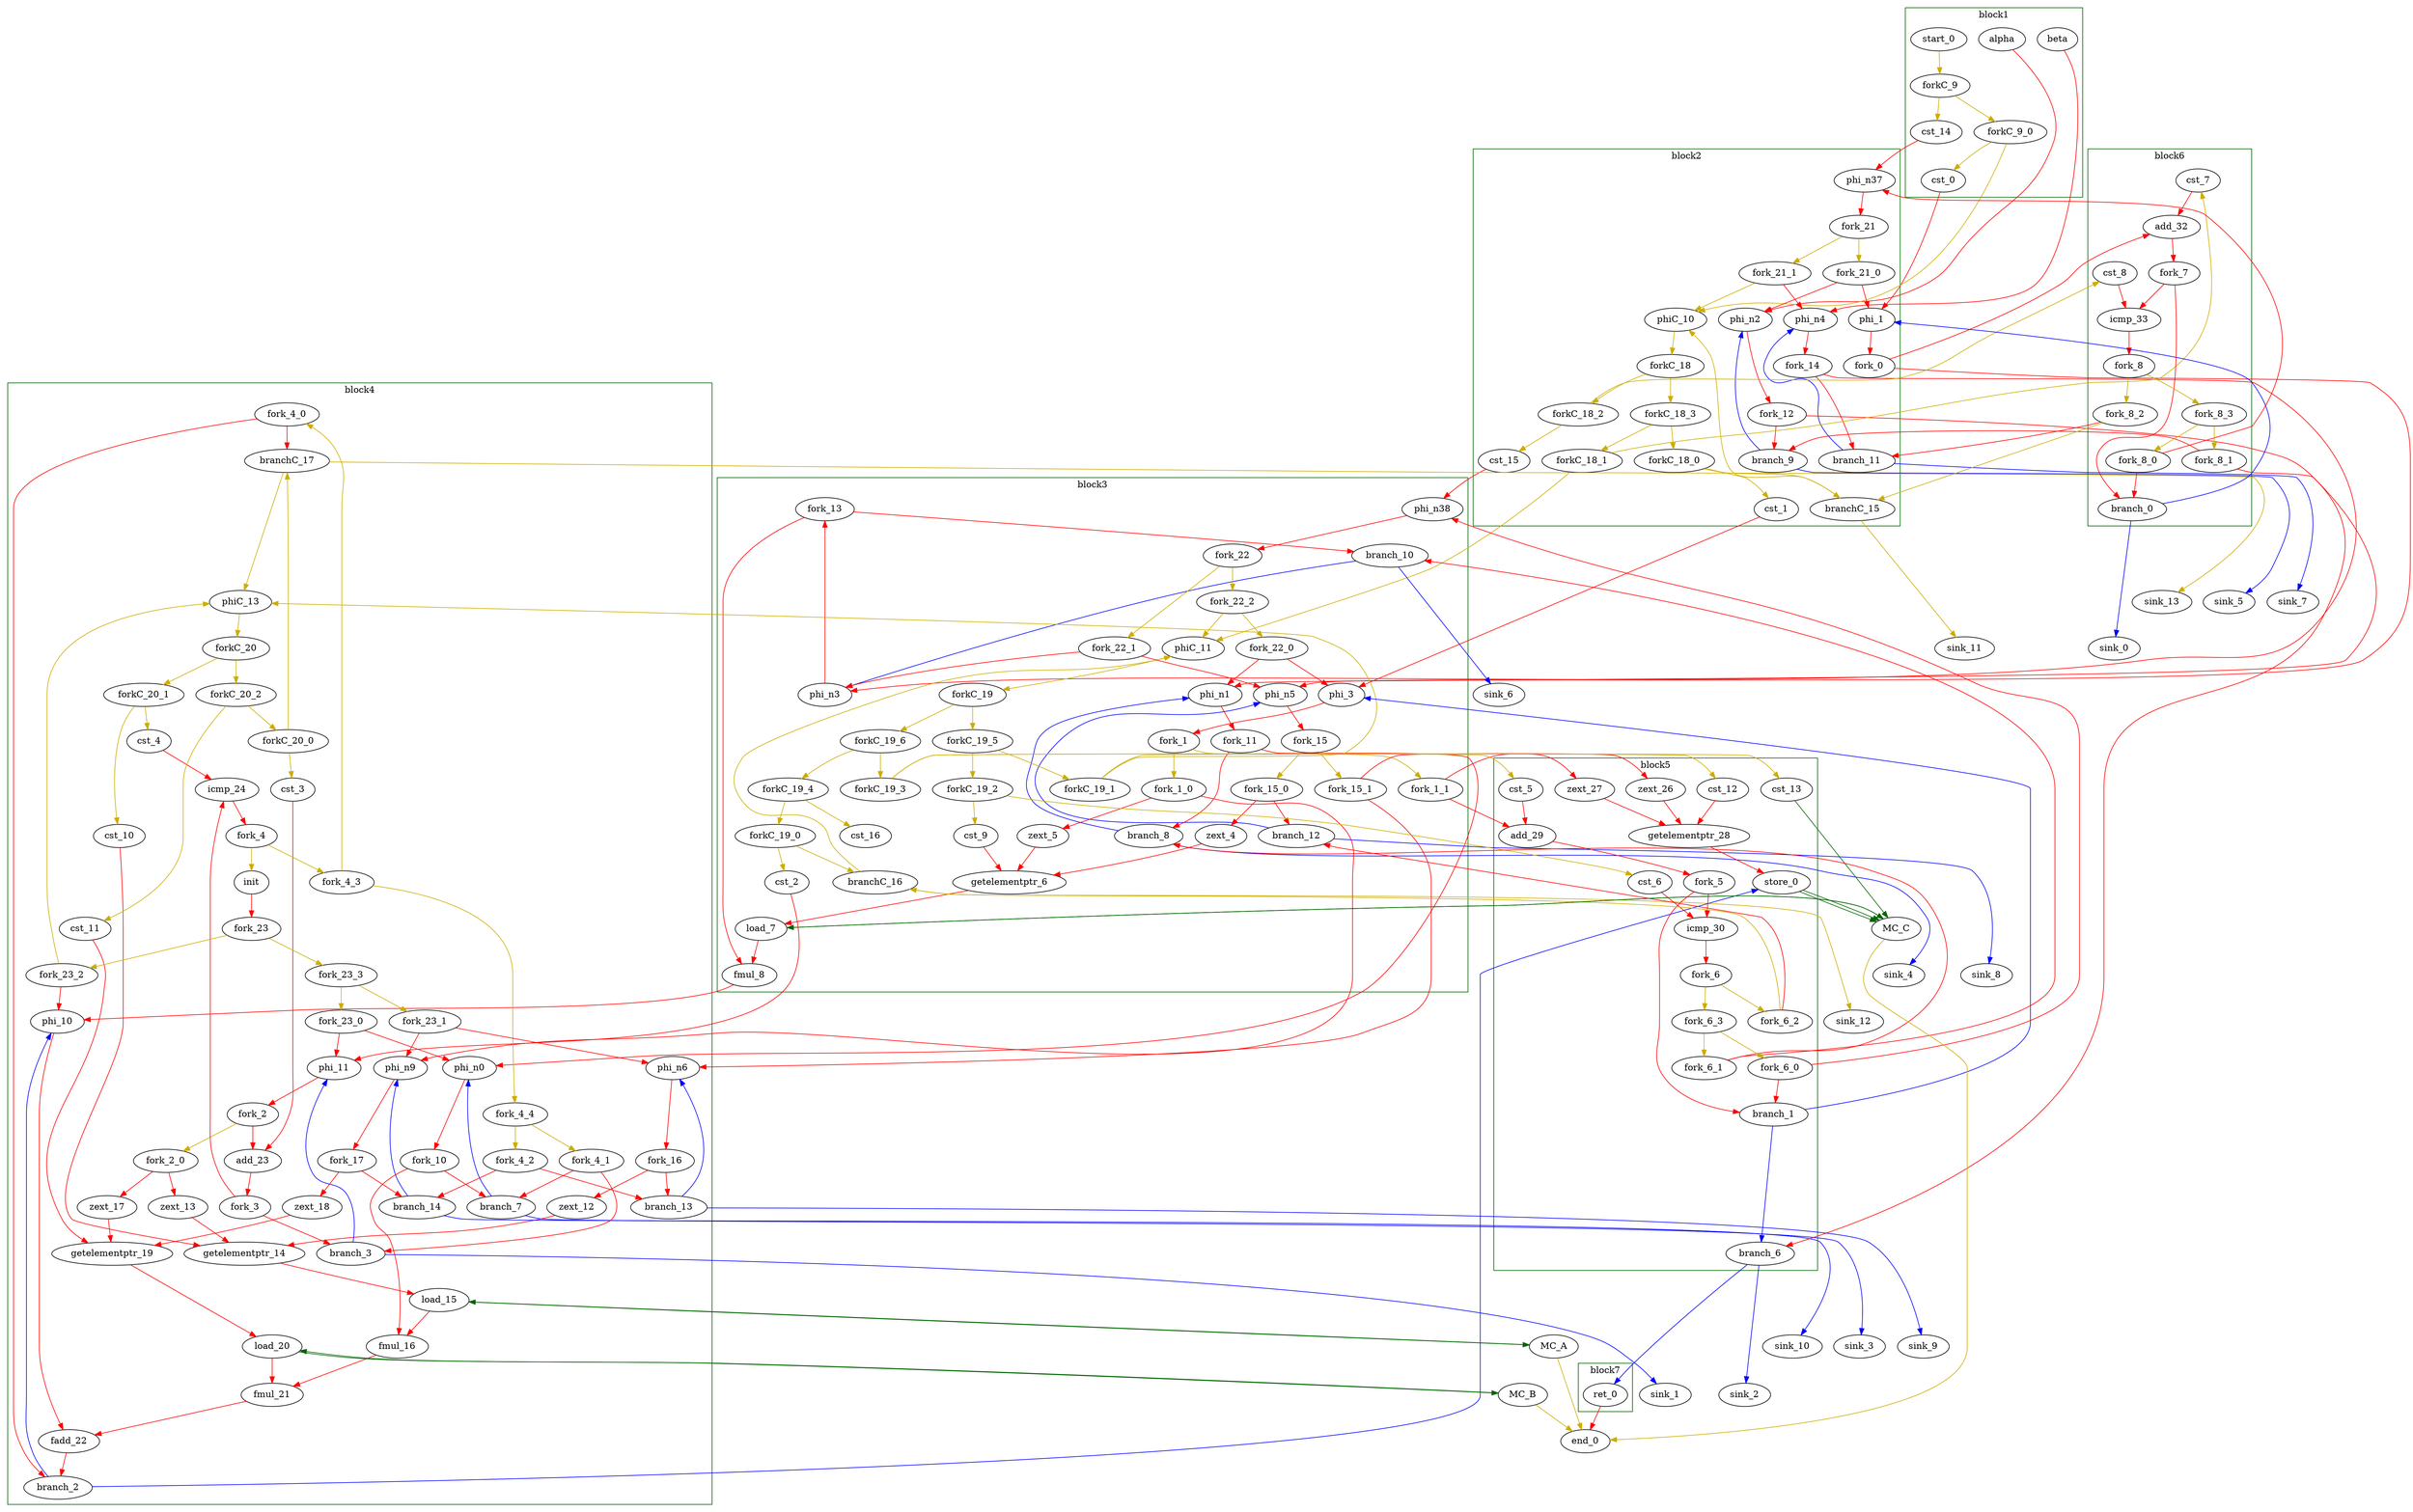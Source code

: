 Digraph G {
	splines=spline;
//DHLS version: 0.1.1" [shape = "none" pos = "20,20!"]

	subgraph cluster_0 {
	color = "darkgreen";
		label = "block1";
		"alpha" [type = "Entry", bbID= 1, in = "in1:32", out = "out1:32", tagged=false, taggers_num=0, tagger_id=-1];
		"beta" [type = "Entry", bbID= 1, in = "in1:32", out = "out1:32", tagged=false, taggers_num=0, tagger_id=-1];
		"cst_0" [type = "Constant", bbID= 1, in = "in1:32", out = "out1:32", value = "0x00000000", tagged=false, taggers_num=0, tagger_id=-1];
		"start_0" [type = "Entry start", control= "true", bbID= 1, in = "in1:0", out = "out1:0", tagged=false, taggers_num=0, tagger_id=-1];
		"cst_14" [type = "Constant", bbID= 1, in = "in1:32", out = "out1:32", value = "0x00000000", tagged=false, taggers_num=0, tagger_id=-1];
		"forkC_9_0" [type = "fork Bool 2", bbID= 1, in = "in1:0", out = "out1:0 out2:0", tagged = false, taggers_num = 0, tagger_id = -1];
		"forkC_9" [type = "fork Bool 2", bbID= 1, in = "in1:0", out = "out1:0 out2:0", tagged = false, taggers_num = 0, tagger_id = -1];

	}

	subgraph cluster_1 {
	color = "darkgreen";
		label = "block2";
		"phi_1" [type = "mux T", bbID= 2, in = "in1?:1 in2:32 in3:32 ", out = "out1:32", delay=0.366, tagged=false, taggers_num=0, tagger_id=-1];
		"cst_1" [type = "Constant", bbID= 2, in = "in1:32", out = "out1:32", value = "0x00000000", tagged=false, taggers_num=0, tagger_id=-1];
		"phi_n2" [type = "mux T", bbID= 2, in = "in1?:1 in2:32 in3:32 ", out = "out1:32", delay=0.366, tagged=false, taggers_num=0, tagger_id=-1];
		"phi_n4" [type = "mux T", bbID= 2, in = "in1?:1 in2:32 in3:32 ", out = "out1:32", delay=0.366, tagged=false, taggers_num=0, tagger_id=-1];
		"phiC_10" [type = "mux T", bbID= 2, in = "in1?:1 in2:0 in3:0 ", out = "out1:0", delay=0.166, tagged=false, taggers_num=0, tagger_id=-1];
		"phi_n37" [type = "Merge", bbID= 2, in = "in1:32 in2:32 ", out = "out1:32", delay=0.366, tagged=false, taggers_num=0, tagger_id=-1];
		"branch_9" [type = "branch T", bbID= 2,  in = "in1:32 in2?:1*i", out = "out1+:32 out2-:32", tagged=false, taggers_num=0, tagger_id=-1];
		"branch_11" [type = "branch T", bbID= 2,  in = "in1:32 in2?:1*i", out = "out1+:32 out2-:32", tagged=false, taggers_num=0, tagger_id=-1];
		"branchC_15" [type = "branch T", bbID= 2,  in = "in1:0 in2?:1*i", out = "out1+:0 out2-:0", tagged=false, taggers_num=0, tagger_id=-1];
		"cst_15" [type = "Constant", bbID= 2, in = "in1:32", out = "out1:32", value = "0x00000000", tagged=false, taggers_num=0, tagger_id=-1];
		"fork_0" [type = "fork Bool 2", bbID= 2, in = "in1:32", out = "out1:32 out2:32 ", tagged=false, taggers_num=0, tagger_id=-1];
		"fork_12" [type = "fork Bool 2", bbID= 2, in = "in1:32", out = "out1:32 out2:32 ", tagged=false, taggers_num=0, tagger_id=-1];
		"fork_14" [type = "fork Bool 2", bbID= 2, in = "in1:32", out = "out1:32 out2:32 ", tagged=false, taggers_num=0, tagger_id=-1];
		"forkC_18_0" [type = "fork Bool 2", bbID= 2, in = "in1:0", out = "out1:0 out2:0", tagged = false, taggers_num = 0, tagger_id = -1];
		"forkC_18_1" [type = "fork Bool 2", bbID= 2, in = "in1:0", out = "out1:0 out2:0", tagged = false, taggers_num = 0, tagger_id = -1];
		"forkC_18_2" [type = "fork Bool 2", bbID= 2, in = "in1:0", out = "out1:0 out2:0", tagged = false, taggers_num = 0, tagger_id = -1];
		"forkC_18_3" [type = "fork Bool 2", bbID= 2, in = "in1:0", out = "out1:0 out2:0", tagged = false, taggers_num = 0, tagger_id = -1];
		"forkC_18" [type = "fork Bool 2", bbID= 2, in = "in1:0", out = "out1:0 out2:0", tagged = false, taggers_num = 0, tagger_id = -1];
		"fork_21_0" [type = "fork Bool 2", bbID= 2, in = "in1:32", out = "out1:32 out2:32", tagged = false, taggers_num = 0, tagger_id = -1];
		"fork_21_1" [type = "fork Bool 2", bbID= 2, in = "in1:32", out = "out1:32 out2:32", tagged = false, taggers_num = 0, tagger_id = -1];
		"fork_21" [type = "fork Bool 2", bbID= 2, in = "in1:32", out = "out1:32 out2:32", tagged = false, taggers_num = 0, tagger_id = -1];

	}

	subgraph cluster_2 {
	color = "darkgreen";
		label = "block3";
		"phi_3" [type = "mux T", bbID= 3, in = "in1?:1 in2:32 in3:32 ", out = "out1:32", delay=0.366, tagged=false, taggers_num=0, tagger_id=-1];
		"zext_4" [type = "Operator", bbID= 3, op = "zext_op", in = "in1:32 ", out = "out1:32 ", delay=0.000, latency=0, II=1, tagged=false, taggers_num=0, tagger_id=-1];
		"zext_5" [type = "Operator", bbID= 3, op = "zext_op", in = "in1:32 ", out = "out1:32 ", delay=0.000, latency=0, II=1, tagged=false, taggers_num=0, tagger_id=-1];
		"getelementptr_6" [type = "Operator", bbID= 3, op = "getelementptr_op", in = "in1:32 in2:32 in3:32 ", out = "out1:32 ", constants=1, delay=2.966, latency=0, II=1, tagged=false, taggers_num=0, tagger_id=-1];
		"load_7" [type = "Operator", bbID= 3, op = "mc_load_op",bbID= 3, portId= 0, offset= 0, in = "in1:32 in2:32", out = "out1:32 out2:32 ", delay=0.000, latency=2, II=1, tagged=false, taggers_num=0, tagger_id=-1];
		"fmul_8" [type = "Operator", bbID= 3, op = "fmul_op", in = "in1:32 in2:32 ", out = "out1:32 ", delay=0.966, latency=6, II=1, tagged=false, taggers_num=0, tagger_id=-1];
		"cst_2" [type = "Constant", bbID= 3, in = "in1:32", out = "out1:32", value = "0x00000000", tagged=false, taggers_num=0, tagger_id=-1];
		"cst_9" [type = "Constant", bbID= 3, in = "in1:32", out = "out1:32", value = "0x0000001E", tagged=false, taggers_num=0, tagger_id=-1];
		"phi_n1" [type = "mux T", bbID= 3, in = "in1?:1 in2:32 in3:32 ", out = "out1:32", delay=0.366, tagged=false, taggers_num=0, tagger_id=-1];
		"phi_n3" [type = "mux T", bbID= 3, in = "in1?:1 in2:32 in3:32 ", out = "out1:32", delay=0.366, tagged=false, taggers_num=0, tagger_id=-1];
		"phi_n5" [type = "mux T", bbID= 3, in = "in1?:1 in2:32 in3:32 ", out = "out1:32", delay=0.366, tagged=false, taggers_num=0, tagger_id=-1];
		"phiC_11" [type = "mux T", bbID= 3, in = "in1?:1 in2:0 in3:0 ", out = "out1:0", delay=0.166, tagged=false, taggers_num=0, tagger_id=-1];
		"phi_n38" [type = "Merge", bbID= 3, in = "in1:32 in2:32 ", out = "out1:32", delay=0.366, tagged=false, taggers_num=0, tagger_id=-1];
		"branch_8" [type = "branch T", bbID= 3,  in = "in1:32 in2?:1*i", out = "out1+:32 out2-:32", tagged=false, taggers_num=0, tagger_id=-1];
		"branch_10" [type = "branch T", bbID= 3,  in = "in1:32 in2?:1*i", out = "out1+:32 out2-:32", tagged=false, taggers_num=0, tagger_id=-1];
		"branch_12" [type = "branch T", bbID= 3,  in = "in1:32 in2?:1*i", out = "out1+:32 out2-:32", tagged=false, taggers_num=0, tagger_id=-1];
		"branchC_16" [type = "branch T", bbID= 3,  in = "in1:0 in2?:1*i", out = "out1+:0 out2-:0", tagged=false, taggers_num=0, tagger_id=-1];
		"cst_16" [type = "Constant", bbID= 3, in = "in1:32", out = "out1:32", value = "0x00000000", tagged=false, taggers_num=0, tagger_id=-1];
		"fork_1_0" [type = "fork Bool 2", bbID= 3, in = "in1:32", out = "out1:32 out2:32", tagged = false, taggers_num = 0, tagger_id = -1];
		"fork_1_1" [type = "fork Bool 2", bbID= 3, in = "in1:32", out = "out1:32 out2:32", tagged = false, taggers_num = 0, tagger_id = -1];
		"fork_1" [type = "fork Bool 2", bbID= 3, in = "in1:32", out = "out1:32 out2:32", tagged = false, taggers_num = 0, tagger_id = -1];
		"fork_11" [type = "fork Bool 2", bbID= 3, in = "in1:32", out = "out1:32 out2:32 ", tagged=false, taggers_num=0, tagger_id=-1];
		"fork_13" [type = "fork Bool 2", bbID= 3, in = "in1:32", out = "out1:32 out2:32 ", tagged=false, taggers_num=0, tagger_id=-1];
		"fork_15_0" [type = "fork Bool 2", bbID= 3, in = "in1:32", out = "out1:32 out2:32", tagged = false, taggers_num = 0, tagger_id = -1];
		"fork_15_1" [type = "fork Bool 2", bbID= 3, in = "in1:32", out = "out1:32 out2:32", tagged = false, taggers_num = 0, tagger_id = -1];
		"fork_15" [type = "fork Bool 2", bbID= 3, in = "in1:32", out = "out1:32 out2:32", tagged = false, taggers_num = 0, tagger_id = -1];
		"forkC_19_0" [type = "fork Bool 2", bbID= 3, in = "in1:0", out = "out1:0 out2:0", tagged = false, taggers_num = 0, tagger_id = -1];
		"forkC_19_1" [type = "fork Bool 2", bbID= 3, in = "in1:0", out = "out1:0 out2:0", tagged = false, taggers_num = 0, tagger_id = -1];
		"forkC_19_2" [type = "fork Bool 2", bbID= 3, in = "in1:0", out = "out1:0 out2:0", tagged = false, taggers_num = 0, tagger_id = -1];
		"forkC_19_3" [type = "fork Bool 2", bbID= 3, in = "in1:0", out = "out1:0 out2:0", tagged = false, taggers_num = 0, tagger_id = -1];
		"forkC_19_4" [type = "fork Bool 2", bbID= 3, in = "in1:0", out = "out1:0 out2:0", tagged = false, taggers_num = 0, tagger_id = -1];
		"forkC_19_5" [type = "fork Bool 2", bbID= 3, in = "in1:0", out = "out1:0 out2:0", tagged = false, taggers_num = 0, tagger_id = -1];
		"forkC_19_6" [type = "fork Bool 2", bbID= 3, in = "in1:0", out = "out1:0 out2:0", tagged = false, taggers_num = 0, tagger_id = -1];
		"forkC_19" [type = "fork Bool 2", bbID= 3, in = "in1:0", out = "out1:0 out2:0", tagged = false, taggers_num = 0, tagger_id = -1];
		"fork_22_0" [type = "fork Bool 2", bbID= 3, in = "in1:32", out = "out1:32 out2:32", tagged = false, taggers_num = 0, tagger_id = -1];
		"fork_22_1" [type = "fork Bool 2", bbID= 3, in = "in1:32", out = "out1:32 out2:32", tagged = false, taggers_num = 0, tagger_id = -1];
		"fork_22_2" [type = "fork Bool 2", bbID= 3, in = "in1:32", out = "out1:32 out2:32", tagged = false, taggers_num = 0, tagger_id = -1];
		"fork_22" [type = "fork Bool 2", bbID= 3, in = "in1:32", out = "out1:32 out2:32", tagged = false, taggers_num = 0, tagger_id = -1];

	}

	subgraph cluster_3 {
	color = "darkgreen";
		label = "block4";
		"phi_10" [type = "mux T", bbID= 4, in = "in1?:1 in2:32 in3:32 ", out = "out1:32", delay=0.366, tagged=false, taggers_num=0, tagger_id=-1];
		"phi_11" [type = "mux T", bbID= 4, in = "in1?:1 in2:32 in3:32 ", out = "out1:32", delay=0.366, tagged=false, taggers_num=0, tagger_id=-1];
		"zext_12" [type = "Operator", bbID= 4, op = "zext_op", in = "in1:32 ", out = "out1:32 ", delay=0.000, latency=0, II=1, tagged=false, taggers_num=0, tagger_id=-1];
		"zext_13" [type = "Operator", bbID= 4, op = "zext_op", in = "in1:32 ", out = "out1:32 ", delay=0.000, latency=0, II=1, tagged=false, taggers_num=0, tagger_id=-1];
		"getelementptr_14" [type = "Operator", bbID= 4, op = "getelementptr_op", in = "in1:32 in2:32 in3:32 ", out = "out1:32 ", constants=1, delay=2.966, latency=0, II=1, tagged=false, taggers_num=0, tagger_id=-1];
		"load_15" [type = "Operator", bbID= 4, op = "mc_load_op",bbID= 4, portId= 0, offset= 0, in = "in1:32 in2:32", out = "out1:32 out2:32 ", delay=0.000, latency=2, II=1, tagged=false, taggers_num=0, tagger_id=-1];
		"fmul_16" [type = "Operator", bbID= 4, op = "fmul_op", in = "in1:32 in2:32 ", out = "out1:32 ", delay=0.966, latency=6, II=1, tagged=false, taggers_num=0, tagger_id=-1];
		"zext_17" [type = "Operator", bbID= 4, op = "zext_op", in = "in1:32 ", out = "out1:32 ", delay=0.000, latency=0, II=1, tagged=false, taggers_num=0, tagger_id=-1];
		"zext_18" [type = "Operator", bbID= 4, op = "zext_op", in = "in1:32 ", out = "out1:32 ", delay=0.000, latency=0, II=1, tagged=false, taggers_num=0, tagger_id=-1];
		"getelementptr_19" [type = "Operator", bbID= 4, op = "getelementptr_op", in = "in1:32 in2:32 in3:32 ", out = "out1:32 ", constants=1, delay=2.966, latency=0, II=1, tagged=false, taggers_num=0, tagger_id=-1];
		"load_20" [type = "Operator", bbID= 4, op = "mc_load_op",bbID= 4, portId= 0, offset= 0, in = "in1:32 in2:32", out = "out1:32 out2:32 ", delay=0.000, latency=2, II=1, tagged=false, taggers_num=0, tagger_id=-1];
		"fmul_21" [type = "Operator", bbID= 4, op = "fmul_op", in = "in1:32 in2:32 ", out = "out1:32 ", delay=0.966, latency=6, II=1, tagged=false, taggers_num=0, tagger_id=-1];
		"fadd_22" [type = "Operator", bbID= 4, op = "fadd_op", in = "in1:32 in2:32 ", out = "out1:32 ", delay=0.966, latency=10, II=1, tagged=false, taggers_num=0, tagger_id=-1];
		"cst_3" [type = "Constant", bbID= 4, in = "in1:32", out = "out1:32", value = "0x00000001", tagged=false, taggers_num=0, tagger_id=-1];
		"add_23" [type = "Operator", bbID= 4, op = "add_op", in = "in1:32 in2:32 ", out = "out1:32 ", delay=1.693, latency=0, II=1, tagged=false, taggers_num=0, tagger_id=-1];
		"cst_4" [type = "Constant", bbID= 4, in = "in1:32", out = "out1:32", value = "0x00000014", tagged=false, taggers_num=0, tagger_id=-1];
		"icmp_24" [type = "Operator", bbID= 4, op = "icmp_ult_op", in = "in1:32 in2:32 ", out = "out1:1 ", delay=1.530, latency=0, II=1, tagged=false, taggers_num=0, tagger_id=-1];
		"cst_10" [type = "Constant", bbID= 4, in = "in1:32", out = "out1:32", value = "0x0000001E", tagged=false, taggers_num=0, tagger_id=-1];
		"cst_11" [type = "Constant", bbID= 4, in = "in1:32", out = "out1:32", value = "0x0000001E", tagged=false, taggers_num=0, tagger_id=-1];
		"phi_n0" [type = "mux T", bbID= 4, in = "in1?:1 in2:32 in3:32 ", out = "out1:32", delay=0.366, tagged=false, taggers_num=0, tagger_id=-1];
		"phi_n6" [type = "mux T", bbID= 4, in = "in1?:1 in2:32 in3:32 ", out = "out1:32", delay=0.366, tagged=false, taggers_num=0, tagger_id=-1];
		"phi_n9" [type = "mux T", bbID= 4, in = "in1?:1 in2:32 in3:32 ", out = "out1:32", delay=0.366, tagged=false, taggers_num=0, tagger_id=-1];
		"phiC_13" [type = "mux Bool", bbID= 4, in = "in1?:1 in2:0 in3:0 ", out = "out1:0", delay=0.166, tagged=false, taggers_num=0, tagger_id=-1];
		"branch_2" [type = "branch T", bbID= 4,  in = "in1:32 in2?:1", out = "out1+:32 out2-:32", tagged=false, taggers_num=0, tagger_id=-1];
		"init" [type = "init Bool false", bbID= 4, in = "in1:32 ", out = "out1:32", delay=0.366, tagged=false, taggers_num=0, tagger_id=-1];
		"branch_3" [type = "branch T", bbID= 4,  in = "in1:32 in2?:1", out = "out1+:32 out2-:32", tagged=false, taggers_num=0, tagger_id=-1];
		"branch_7" [type = "branch T", bbID= 4,  in = "in1:32 in2?:1", out = "out1+:32 out2-:32", tagged=false, taggers_num=0, tagger_id=-1];
		"branch_13" [type = "branch T", bbID= 4,  in = "in1:32 in2?:1", out = "out1+:32 out2-:32", tagged=false, taggers_num=0, tagger_id=-1];
		"branch_14" [type = "branch T", bbID= 4,  in = "in1:32 in2?:1", out = "out1+:32 out2-:32", tagged=false, taggers_num=0, tagger_id=-1];
		"branchC_17" [type = "branch Bool", bbID= 4,  in = "in1:0 in2?:1", out = "out1+:0 out2-:0", tagged=false, taggers_num=0, tagger_id=-1];
		"fork_2_0" [type = "fork Bool 2", bbID= 4, in = "in1:32", out = "out1:32 out2:32", tagged = false, taggers_num = 0, tagger_id = -1];
		"fork_2" [type = "fork Bool 2", bbID= 4, in = "in1:32", out = "out1:32 out2:32", tagged = false, taggers_num = 0, tagger_id = -1];
		"fork_3" [type = "fork Bool 2", bbID= 4, in = "in1:32", out = "out1:32 out2:32 ", tagged=false, taggers_num=0, tagger_id=-1];
		"fork_4_0" [type = "fork Bool 2", bbID= 4, in = "in1:32", out = "out1:32 out2:32", tagged = false, taggers_num = 0, tagger_id = -1];
		"fork_4_1" [type = "fork Bool 2", bbID= 4, in = "in1:32", out = "out1:32 out2:32", tagged = false, taggers_num = 0, tagger_id = -1];
		"fork_4_2" [type = "fork Bool 2", bbID= 4, in = "in1:32", out = "out1:32 out2:32", tagged = false, taggers_num = 0, tagger_id = -1];
		"fork_4_3" [type = "fork Bool 2", bbID= 4, in = "in1:32", out = "out1:32 out2:32", tagged = false, taggers_num = 0, tagger_id = -1];
		"fork_4_4" [type = "fork Bool 2", bbID= 4, in = "in1:32", out = "out1:32 out2:32", tagged = false, taggers_num = 0, tagger_id = -1];
		"fork_4" [type = "fork Bool 2", bbID= 4, in = "in1:32", out = "out1:32 out2:32", tagged = false, taggers_num = 0, tagger_id = -1];
		"fork_10" [type = "fork Bool 2", bbID= 4, in = "in1:32", out = "out1:32 out2:32 ", tagged=false, taggers_num=0, tagger_id=-1];
		"fork_16" [type = "fork Bool 2", bbID= 4, in = "in1:32", out = "out1:32 out2:32 ", tagged=false, taggers_num=0, tagger_id=-1];
		"fork_17" [type = "fork Bool 2", bbID= 4, in = "in1:32", out = "out1:32 out2:32 ", tagged=false, taggers_num=0, tagger_id=-1];
		"forkC_20_0" [type = "fork Bool 2", bbID= 4, in = "in1:0", out = "out1:0 out2:0", tagged = false, taggers_num = 0, tagger_id = -1];
		"forkC_20_1" [type = "fork Bool 2", bbID= 4, in = "in1:0", out = "out1:0 out2:0", tagged = false, taggers_num = 0, tagger_id = -1];
		"forkC_20_2" [type = "fork Bool 2", bbID= 4, in = "in1:0", out = "out1:0 out2:0", tagged = false, taggers_num = 0, tagger_id = -1];
		"forkC_20" [type = "fork Bool 2", bbID= 4, in = "in1:0", out = "out1:0 out2:0", tagged = false, taggers_num = 0, tagger_id = -1];
		"fork_23_0" [type = "fork Bool 2", bbID= 4, in = "in1:32", out = "out1:32 out2:32", tagged = false, taggers_num = 0, tagger_id = -1];
		"fork_23_1" [type = "fork Bool 2", bbID= 4, in = "in1:32", out = "out1:32 out2:32", tagged = false, taggers_num = 0, tagger_id = -1];
		"fork_23_2" [type = "fork Bool 2", bbID= 4, in = "in1:32", out = "out1:32 out2:32", tagged = false, taggers_num = 0, tagger_id = -1];
		"fork_23_3" [type = "fork Bool 2", bbID= 4, in = "in1:32", out = "out1:32 out2:32", tagged = false, taggers_num = 0, tagger_id = -1];
		"fork_23" [type = "fork Bool 2", bbID= 4, in = "in1:32", out = "out1:32 out2:32", tagged = false, taggers_num = 0, tagger_id = -1];

	}

	subgraph cluster_4 {
	color = "darkgreen";
		label = "block5";
		"zext_26" [type = "Operator", bbID= 5, op = "zext_op", in = "in1:32 ", out = "out1:32 ", delay=0.000, latency=0, II=1, tagged=false, taggers_num=0, tagger_id=-1];
		"zext_27" [type = "Operator", bbID= 5, op = "zext_op", in = "in1:32 ", out = "out1:32 ", delay=0.000, latency=0, II=1, tagged=false, taggers_num=0, tagger_id=-1];
		"getelementptr_28" [type = "Operator", bbID= 5, op = "getelementptr_op", in = "in1:32 in2:32 in3:32 ", out = "out1:32 ", constants=1, delay=2.966, latency=0, II=1, tagged=false, taggers_num=0, tagger_id=-1];
		"store_0" [type = "Operator", bbID= 5, op = "mc_store_op",bbID= 5, portId= 0, offset= 0, in = "in1:32 in2:32 ", out = "out1:32 out2:32 ", delay=0.000, latency=0, II=1, tagged=false, taggers_num=0, tagger_id=-1];
		"cst_5" [type = "Constant", bbID= 5, in = "in1:32", out = "out1:32", value = "0x00000001", tagged=false, taggers_num=0, tagger_id=-1];
		"add_29" [type = "Operator", bbID= 5, op = "add_op", in = "in1:32 in2:32 ", out = "out1:32 ", delay=1.693, latency=0, II=1, tagged=false, taggers_num=0, tagger_id=-1];
		"cst_6" [type = "Constant", bbID= 5, in = "in1:32", out = "out1:32", value = "0x00000014", tagged=false, taggers_num=0, tagger_id=-1];
		"icmp_30" [type = "Operator", bbID= 5, op = "icmp_ult_op", in = "in1:32 in2:32 ", out = "out1:1 ", delay=1.530, latency=0, II=1, tagged=false, taggers_num=0, tagger_id=-1];
		"cst_12" [type = "Constant", bbID= 5, in = "in1:32", out = "out1:32", value = "0x0000001E", tagged=false, taggers_num=0, tagger_id=-1];
		"cst_13" [type = "Constant", bbID= 5, in = "in1:32", out = "out1:32", value = "0x00000001", tagged=false, taggers_num=0, tagger_id=-1];
		"branch_1" [type = "branch T", bbID= 5,  in = "in1:32 in2?:1*i", out = "out1+:32 out2-:32", tagged=false, taggers_num=0, tagger_id=-1];
		"branch_6" [type = "branch T", bbID= 5,  in = "in1:32 in2?:1", out = "out1+:32 out2-:32", tagged=false, taggers_num=0, tagger_id=-1];
		"fork_5" [type = "fork Bool 2", bbID= 5, in = "in1:32", out = "out1:32 out2:32 ", tagged=false, taggers_num=0, tagger_id=-1];
		"fork_6_0" [type = "fork Bool 2", bbID= 5, in = "in1:32", out = "out1:32 out2:32", tagged = false, taggers_num = 0, tagger_id = -1];
		"fork_6_1" [type = "fork Bool 2", bbID= 5, in = "in1:32", out = "out1:32 out2:32", tagged = false, taggers_num = 0, tagger_id = -1];
		"fork_6_2" [type = "fork Bool 2", bbID= 5, in = "in1:32", out = "out1:32 out2:32", tagged = false, taggers_num = 0, tagger_id = -1];
		"fork_6_3" [type = "fork Bool 2", bbID= 5, in = "in1:32", out = "out1:32 out2:32", tagged = false, taggers_num = 0, tagger_id = -1];
		"fork_6" [type = "fork Bool 2", bbID= 5, in = "in1:32", out = "out1:32 out2:32", tagged = false, taggers_num = 0, tagger_id = -1];

	}

	subgraph cluster_5 {
	color = "darkgreen";
		label = "block6";
		"cst_7" [type = "Constant", bbID= 6, in = "in1:32", out = "out1:32", value = "0x00000001", tagged=false, taggers_num=0, tagger_id=-1];
		"add_32" [type = "Operator", bbID= 6, op = "add_op", in = "in1:32 in2:32 ", out = "out1:32 ", delay=1.693, latency=0, II=1, tagged=false, taggers_num=0, tagger_id=-1];
		"cst_8" [type = "Constant", bbID= 6, in = "in1:32", out = "out1:32", value = "0x00000014", tagged=false, taggers_num=0, tagger_id=-1];
		"icmp_33" [type = "Operator", bbID= 6, op = "icmp_ult_op", in = "in1:32 in2:32 ", out = "out1:1 ", delay=1.530, latency=0, II=1, tagged=false, taggers_num=0, tagger_id=-1];
		"branch_0" [type = "branch T", bbID= 6,  in = "in1:32 in2?:1*i", out = "out1+:32 out2-:32", tagged=false, taggers_num=0, tagger_id=-1];
		"fork_7" [type = "fork Bool 2", bbID= 6, in = "in1:32", out = "out1:32 out2:32 ", tagged=false, taggers_num=0, tagger_id=-1];
		"fork_8_0" [type = "fork Bool 2", bbID= 6, in = "in1:32", out = "out1:32 out2:32", tagged = false, taggers_num = 0, tagger_id = -1];
		"fork_8_1" [type = "fork Bool 2", bbID= 6, in = "in1:32", out = "out1:32 out2:32", tagged = false, taggers_num = 0, tagger_id = -1];
		"fork_8_2" [type = "fork Bool 2", bbID= 6, in = "in1:32", out = "out1:32 out2:32", tagged = false, taggers_num = 0, tagger_id = -1];
		"fork_8_3" [type = "fork Bool 2", bbID= 6, in = "in1:32", out = "out1:32 out2:32", tagged = false, taggers_num = 0, tagger_id = -1];
		"fork_8" [type = "fork Bool 2", bbID= 6, in = "in1:32", out = "out1:32 out2:32", tagged = false, taggers_num = 0, tagger_id = -1];

	}

	subgraph cluster_6 {
	color = "darkgreen";
		label = "block7";
		"ret_0" [type = "Operator", bbID= 7, op = "ret_op", in = "in1:32 ", out = "out1:32 ", delay=0.000, latency=0, II=1, tagged=false, taggers_num=0, tagger_id=-1];

	}
	"MC_C" [type = "MC", bbID= 0, in = "in1:32*c0 in2:32*l0a in3:32*s0a in4:32*s0d ", out = "out1:32*l0d out2:0*e ", memory = "C", bbcount = 1, ldcount = 1, stcount = 1];
	"MC_A" [type = "MC", bbID= 0, in = "in1:32*l0a ", out = "out1:32*l0d out2:0*e ", memory = "A", bbcount = 0, ldcount = 1, stcount = 0];
	"MC_B" [type = "MC", bbID= 0, in = "in1:32*l0a ", out = "out1:32*l0d out2:0*e ", memory = "B", bbcount = 0, ldcount = 1, stcount = 0];
	"sink_0" [type = "Sink", bbID= 0, in = "in1:32"];
	"sink_1" [type = "Sink", bbID= 0, in = "in1:32"];
	"sink_2" [type = "Sink", bbID= 0, in = "in1:32"];
	"sink_3" [type = "Sink", bbID= 0, in = "in1:32"];
	"sink_4" [type = "Sink", bbID= 0, in = "in1:32"];
	"sink_5" [type = "Sink", bbID= 0, in = "in1:32"];
	"sink_6" [type = "Sink", bbID= 0, in = "in1:32"];
	"sink_7" [type = "Sink", bbID= 0, in = "in1:32"];
	"sink_8" [type = "Sink", bbID= 0, in = "in1:32"];
	"sink_9" [type = "Sink", bbID= 0, in = "in1:32"];
	"sink_10" [type = "Sink", bbID= 0, in = "in1:32"];
	"sink_11" [type = "Sink", bbID= 0, in = "in1:0"];
	"sink_12" [type = "Sink", bbID= 0, in = "in1:0"];
	"sink_13" [type = "Sink", bbID= 0, in = "in1:0"];
	"end_0" [type = "Exit", bbID= 0, in = "in1:0*e in2:0*e in3:0*e  in4:32 ", out = "out1:32" ];

	"load_7" -> "MC_C" [color = "darkgreen", mem_address = "true", from = "out2", to = "in2"];
	"MC_C" -> "load_7" [color = "darkgreen", mem_address = "false", from = "out1", to = "in1"];
	"load_15" -> "MC_A" [color = "darkgreen", mem_address = "true", from = "out2", to = "in1"];
	"MC_A" -> "load_15" [color = "darkgreen", mem_address = "false", from = "out1", to = "in1"];
	"load_20" -> "MC_B" [color = "darkgreen", mem_address = "true", from = "out2", to = "in1"];
	"MC_B" -> "load_20" [color = "darkgreen", mem_address = "false", from = "out1", to = "in1"];
	"store_0" -> "MC_C" [color = "darkgreen", mem_address = "true", from = "out2", to = "in3"];
	"store_0" -> "MC_C" [color = "darkgreen", mem_address = "false", from = "out1", to = "in4"];
	"cst_13" -> "MC_C" [color = "darkgreen", from = "out1", to = "in1"];
	"MC_C" -> "end_0" [color = "gold3", from = "out2", to = "in1"];
	"MC_A" -> "end_0" [color = "gold3", from = "out2", to = "in2"];
	"MC_B" -> "end_0" [color = "gold3", from = "out2", to = "in3"];
	"alpha" -> "phi_n2" [color = "red", from = "out1", to = "in2"];
	"beta" -> "phi_n4" [color = "red", from = "out1", to = "in2"];
	"cst_0" -> "phi_1" [color = "red", from = "out1", to = "in2"];
	"phi_1" -> "fork_0" [color = "red", from = "out1", to = "in1"];
	"cst_1" -> "phi_3" [color = "red", from = "out1", to = "in2"];
	"phi_3" -> "fork_1" [color = "red", from = "out1", to = "in1"];
	"zext_4" -> "getelementptr_6" [color = "red", from = "out1", to = "in1"];
	"zext_5" -> "getelementptr_6" [color = "red", from = "out1", to = "in2"];
	"getelementptr_6" -> "load_7" [color = "red", from = "out1", to = "in2"];
	"load_7" -> "fmul_8" [color = "red", from = "out1", to = "in1"];
	"fmul_8" -> "phi_10" [color = "red", from = "out1", to = "in2"];
	"phi_10" -> "fadd_22" [color = "red", from = "out1", to = "in1"];
	"cst_2" -> "phi_11" [color = "red", from = "out1", to = "in2"];
	"phi_11" -> "fork_2" [color = "red", from = "out1", to = "in1"];
	"zext_12" -> "getelementptr_14" [color = "red", from = "out1", to = "in1"];
	"zext_13" -> "getelementptr_14" [color = "red", from = "out1", to = "in2"];
	"getelementptr_14" -> "load_15" [color = "red", from = "out1", to = "in2"];
	"load_15" -> "fmul_16" [color = "red", from = "out1", to = "in1"];
	"fmul_16" -> "fmul_21" [color = "red", from = "out1", to = "in1"];
	"zext_17" -> "getelementptr_19" [color = "red", from = "out1", to = "in1"];
	"zext_18" -> "getelementptr_19" [color = "red", from = "out1", to = "in2"];
	"getelementptr_19" -> "load_20" [color = "red", from = "out1", to = "in2"];
	"load_20" -> "fmul_21" [color = "red", from = "out1", to = "in2"];
	"fmul_21" -> "fadd_22" [color = "red", from = "out1", to = "in2"];
	"fadd_22" -> "branch_2" [color = "red", from = "out1", to = "in1"];
	"cst_3" -> "add_23" [color = "red", from = "out1", to = "in2"];
	"add_23" -> "fork_3" [color = "red", from = "out1", to = "in1"];
	"cst_4" -> "icmp_24" [color = "red", from = "out1", to = "in2"];
	"icmp_24" -> "fork_4" [color = "red", from = "out1", to = "in1"];
	"zext_26" -> "getelementptr_28" [color = "red", from = "out1", to = "in1"];
	"zext_27" -> "getelementptr_28" [color = "red", from = "out1", to = "in2"];
	"getelementptr_28" -> "store_0" [color = "red", from = "out1", to = "in2"];
	"cst_5" -> "add_29" [color = "red", from = "out1", to = "in2"];
	"add_29" -> "fork_5" [color = "red", from = "out1", to = "in1"];
	"cst_6" -> "icmp_30" [color = "red", from = "out1", to = "in2"];
	"icmp_30" -> "fork_6" [color = "red", from = "out1", to = "in1"];
	"cst_7" -> "add_32" [color = "red", from = "out1", to = "in2"];
	"add_32" -> "fork_7" [color = "red", from = "out1", to = "in1"];
	"cst_8" -> "icmp_33" [color = "red", from = "out1", to = "in2"];
	"icmp_33" -> "fork_8" [color = "red", from = "out1", to = "in1"];
	"ret_0" -> "end_0" [color = "red", from = "out1", to = "in4"];
	"cst_9" -> "getelementptr_6" [color = "red", from = "out1", to = "in3"];
	"cst_10" -> "getelementptr_14" [color = "red", from = "out1", to = "in3"];
	"cst_11" -> "getelementptr_19" [color = "red", from = "out1", to = "in3"];
	"cst_12" -> "getelementptr_28" [color = "red", from = "out1", to = "in3"];
	"start_0" -> "forkC_9" [color = "gold3", from = "out1", to = "in1"];
	"phi_n0" -> "fork_10" [color = "red", from = "out1", to = "in1"];
	"phi_n1" -> "fork_11" [color = "red", from = "out1", to = "in1"];
	"phi_n2" -> "fork_12" [color = "red", from = "out1", to = "in1"];
	"phi_n3" -> "fork_13" [color = "red", from = "out1", to = "in1"];
	"phi_n4" -> "fork_14" [color = "red", from = "out1", to = "in1"];
	"phi_n5" -> "fork_15" [color = "red", from = "out1", to = "in1"];
	"phi_n6" -> "fork_16" [color = "red", from = "out1", to = "in1"];
	"phi_n9" -> "fork_17" [color = "red", from = "out1", to = "in1"];
	"phiC_10" -> "forkC_18" [color = "gold3", from = "out1", to = "in1"];
	"phiC_11" -> "forkC_19" [color = "gold3", from = "out1", to = "in1"];
	"phiC_13" -> "forkC_20" [color = "gold3", from = "out1", to = "in1"];
	"branch_0" -> "sink_0" [color = "blue", minlen = 3, from = "out1", to = "in1"];
	"branch_0" -> "phi_1" [color = "blue", minlen = 3, from = "out2", to = "in3"];
	"phi_n37" -> "fork_21" [color = "red", from = "out1", to = "in1"];
	"cst_14" -> "phi_n37" [color = "red", from = "out1", to = "in1"];
	"branch_1" -> "branch_6" [color = "blue", minlen = 3, from = "out1", to = "in1"];
	"branch_1" -> "phi_3" [color = "blue", minlen = 3, from = "out2", to = "in3"];
	"phi_n38" -> "fork_22" [color = "red", from = "out1", to = "in1"];
	"branch_2" -> "store_0" [color = "blue", minlen = 3, from = "out2", to = "in1"];
	"branch_2" -> "phi_10" [color = "blue", minlen = 3, from = "out1", to = "in3"];
	"init" -> "fork_23" [color = "red", from = "out1", to = "in1"];
	"branch_3" -> "sink_1" [color = "blue", minlen = 3, from = "out2", to = "in1"];
	"branch_3" -> "phi_11" [color = "blue", minlen = 3, from = "out1", to = "in3"];
	"branch_6" -> "sink_2" [color = "blue", minlen = 3, from = "out1", to = "in1"];
	"branch_6" -> "ret_0" [color = "blue", minlen = 3, from = "out2", to = "in1"];
	"branch_7" -> "sink_3" [color = "blue", minlen = 3, from = "out2", to = "in1"];
	"branch_7" -> "phi_n0" [color = "blue", minlen = 3, from = "out1", to = "in3"];
	"branch_8" -> "sink_4" [color = "blue", minlen = 3, from = "out1", to = "in1"];
	"branch_8" -> "phi_n1" [color = "blue", minlen = 3, from = "out2", to = "in3"];
	"branch_9" -> "sink_5" [color = "blue", minlen = 3, from = "out1", to = "in1"];
	"branch_9" -> "phi_n2" [color = "blue", minlen = 3, from = "out2", to = "in3"];
	"branch_10" -> "sink_6" [color = "blue", minlen = 3, from = "out1", to = "in1"];
	"branch_10" -> "phi_n3" [color = "blue", minlen = 3, from = "out2", to = "in3"];
	"branch_11" -> "sink_7" [color = "blue", minlen = 3, from = "out1", to = "in1"];
	"branch_11" -> "phi_n4" [color = "blue", minlen = 3, from = "out2", to = "in3"];
	"branch_12" -> "sink_8" [color = "blue", minlen = 3, from = "out1", to = "in1"];
	"branch_12" -> "phi_n5" [color = "blue", minlen = 3, from = "out2", to = "in3"];
	"branch_13" -> "sink_9" [color = "blue", minlen = 3, from = "out2", to = "in1"];
	"branch_13" -> "phi_n6" [color = "blue", minlen = 3, from = "out1", to = "in3"];
	"branch_14" -> "sink_10" [color = "blue", minlen = 3, from = "out2", to = "in1"];
	"branch_14" -> "phi_n9" [color = "blue", minlen = 3, from = "out1", to = "in3"];
	"branchC_15" -> "sink_11" [color = "gold3", minlen = 3, from = "out1", to = "in1"];
	"branchC_15" -> "phiC_10" [color = "gold3", minlen = 3, from = "out2", to = "in3"];
	"branchC_16" -> "sink_12" [color = "gold3", minlen = 3, from = "out1", to = "in1"];
	"branchC_16" -> "phiC_11" [color = "gold3", minlen = 3, from = "out2", to = "in3"];
	"branchC_17" -> "sink_13" [color = "gold3", minlen = 3, from = "out2", to = "in1"];
	"branchC_17" -> "phiC_13" [color = "gold3", minlen = 3, from = "out1", to = "in3"];
	"cst_15" -> "phi_n38" [color = "red", from = "out1", to = "in1"];
	"fork_0" -> "phi_n5" [color = "red", from = "out1", to = "in2"];
	"fork_0" -> "add_32" [color = "red", from = "out2", to = "in1"];
    "fork_1_0" -> "zext_5" [color = "red", from = "out1", to = "in1"];
    "fork_1_0" -> "phi_n9" [color = "red", from = "out2", to = "in2"];
    "fork_1_1" -> "zext_27" [color = "red", from = "out1", to = "in1"];
    "fork_1_1" -> "add_29" [color = "red", from = "out2", to = "in1"];
    "fork_1" -> "fork_1_0" [color = "gold3", from = "out1", to = "in1"];
    "fork_1" -> "fork_1_1" [color = "gold3", from = "out2", to = "in1"];
    "fork_2_0" -> "zext_13" [color = "red", from = "out1", to = "in1"];
    "fork_2_0" -> "zext_17" [color = "red", from = "out2", to = "in1"];
    "fork_2" -> add_23 [color = red, from = "out1", to = in1];
    "fork_2" -> "fork_2_0" [color = "gold3", from = "out2", to = "in1"];
	"fork_3" -> "icmp_24" [color = "red", from = "out1", to = "in1"];
	"fork_3" -> "branch_3" [color = "red", from = "out2", to = "in1"];
    "fork_4_0" -> "branch_2" [color = "red", from = "out1", to = "in2"];
    "fork_4_0" -> "branchC_17" [color = "red", from = "out2", to = "in2"];
    "fork_4_1" -> "branch_3" [color = "red", from = "out1", to = "in2"];
    "fork_4_1" -> "branch_7" [color = "red", from = "out2", to = "in2"];
    "fork_4_2" -> "branch_13" [color = "red", from = "out1", to = "in2"];
    "fork_4_2" -> "branch_14" [color = "red", from = "out2", to = "in2"];
    "fork_4_3" -> "fork_4_4" [color = "gold3", from = "out1", to = "in1"];
    "fork_4_3" -> "fork_4_0" [color = "gold3", from = "out2", to = "in1"];
    "fork_4_4" -> "fork_4_1" [color = "gold3", from = "out1", to = "in1"];
    "fork_4_4" -> "fork_4_2" [color = "gold3", from = "out2", to = "in1"];
    "fork_4" -> "fork_4_3" [color = "gold3", from = "out1", to = "in1"];
    "fork_4" -> "init" [color = "gold3", from = "out2", to = "in1"];
	"fork_5" -> "icmp_30" [color = "red", from = "out1", to = "in1"];
	"fork_5" -> "branch_1" [color = "red", from = "out2", to = "in1"];
    "fork_6_0" -> "branch_1" [color = "red", from = "out1", to = "in2"];
    "fork_6_0" -> "phi_n38" [color = "red", from = "out2", to = "in2"];
    "fork_6_1" -> "branch_8" [color = "red", from = "out1", to = "in2"];
    "fork_6_1" -> "branch_10" [color = "red", from = "out2", to = "in2"];
    "fork_6_2" -> "branch_12" [color = "red", from = "out1", to = "in2"];
    "fork_6_2" -> "branchC_16" [color = "gold3", from = "out2", to = "in2"];
    "fork_6_3" -> "fork_6_0" [color = "gold3", from = "out1", to = "in1"];
    "fork_6_3" -> "fork_6_1" [color = "gold3", from = "out2", to = "in1"];
    "fork_6" -> "fork_6_2" [color = "gold3", from = "out1", to = "in1"];
    "fork_6" -> "fork_6_3" [color = "gold3", from = "out2", to = "in1"];
	"fork_7" -> "icmp_33" [color = "red", from = "out1", to = "in1"];
	"fork_7" -> "branch_0" [color = "red", from = "out2", to = "in1"];
    "fork_8_0" -> "branch_0" [color = "red", from = "out1", to = "in2"];
    "fork_8_0" -> "phi_n37" [color = "red", from = "out2", to = "in2"];
    "fork_8_1" -> "branch_6" [color = "red", from = "out1", to = "in2"];
    "fork_8_1" -> "branch_9" [color = "red", from = "out2", to = "in2"];
    "fork_8_2" -> "branch_11" [color = "red", from = "out1", to = "in2"];
    "fork_8_2" -> "branchC_15" [color = "gold3", from = "out2", to = "in2"];
    "fork_8_3" -> "fork_8_0" [color = "gold3", from = "out1", to = "in1"];
    "fork_8_3" -> "fork_8_1" [color = "gold3", from = "out2", to = "in1"];
    "fork_8" -> "fork_8_2" [color = "gold3", from = "out1", to = "in1"];
    "fork_8" -> "fork_8_3" [color = "gold3", from = "out2", to = "in1"];
    "forkC_9_0" -> "cst_0" [color = "gold3", from = "out1", to = "in1"];
    "forkC_9_0" -> "phiC_10" [color = "gold3", from = "out2", to = "in2"];
    "forkC_9" -> cst_14 [color = gold3, from = "out1", to = in1];
    "forkC_9" -> "forkC_9_0" [color = "gold3", from = "out2", to = "in1"];
	"fork_10" -> "fmul_16" [color = "red", from = "out1", to = "in2"];
	"fork_10" -> "branch_7" [color = "red", from = "out2", to = "in1"];
	"fork_11" -> "phi_n0" [color = "red", from = "out1", to = "in2"];
	"fork_11" -> "branch_8" [color = "red", from = "out2", to = "in1"];
	"fork_12" -> "phi_n1" [color = "red", from = "out1", to = "in2"];
	"fork_12" -> "branch_9" [color = "red", from = "out2", to = "in1"];
	"fork_13" -> "fmul_8" [color = "red", from = "out1", to = "in2"];
	"fork_13" -> "branch_10" [color = "red", from = "out2", to = "in1"];
	"fork_14" -> "phi_n3" [color = "red", from = "out1", to = "in2"];
	"fork_14" -> "branch_11" [color = "red", from = "out2", to = "in1"];
    "fork_15_0" -> "zext_4" [color = "red", from = "out1", to = "in1"];
    "fork_15_0" -> "branch_12" [color = "red", from = "out2", to = "in1"];
    "fork_15_1" -> "phi_n6" [color = "red", from = "out1", to = "in2"];
    "fork_15_1" -> "zext_26" [color = "red", from = "out2", to = "in1"];
    "fork_15" -> "fork_15_0" [color = "gold3", from = "out1", to = "in1"];
    "fork_15" -> "fork_15_1" [color = "gold3", from = "out2", to = "in1"];
	"fork_16" -> "zext_12" [color = "red", from = "out1", to = "in1"];
	"fork_16" -> "branch_13" [color = "red", from = "out2", to = "in1"];
	"fork_17" -> "zext_18" [color = "red", from = "out1", to = "in1"];
	"fork_17" -> "branch_14" [color = "red", from = "out2", to = "in1"];
    "forkC_18_0" -> "cst_1" [color = "gold3", from = "out1", to = "in1"];
    "forkC_18_0" -> "branchC_15" [color = "gold3", from = "out2", to = "in1"];
    "forkC_18_1" -> "phiC_11" [color = "gold3", from = "out1", to = "in2"];
    "forkC_18_1" -> "cst_7" [color = "gold3", from = "out2", to = "in1"];
    "forkC_18_2" -> "cst_8" [color = "gold3", from = "out1", to = "in1"];
    "forkC_18_2" -> "cst_15" [color = "gold3", from = "out2", to = "in1"];
    "forkC_18_3" -> "forkC_18_0" [color = "gold3", from = "out1", to = "in1"];
    "forkC_18_3" -> "forkC_18_1" [color = "gold3", from = "out2", to = "in1"];
    "forkC_18" -> "forkC_18_2" [color = "gold3", from = "out1", to = "in1"];
    "forkC_18" -> "forkC_18_3" [color = "gold3", from = "out2", to = "in1"];
    "forkC_19_0" -> "cst_2" [color = "gold3", from = "out1", to = "in1"];
    "forkC_19_0" -> "branchC_16" [color = "gold3", from = "out2", to = "in1"];
    "forkC_19_1" -> "phiC_13" [color = "gold3", from = "out1", to = "in2"];
    "forkC_19_1" -> "cst_5" [color = "gold3", from = "out2", to = "in1"];
    "forkC_19_2" -> "cst_6" [color = "gold3", from = "out1", to = "in1"];
    "forkC_19_2" -> "cst_9" [color = "gold3", from = "out2", to = "in1"];
    "forkC_19_3" -> "cst_12" [color = "gold3", from = "out1", to = "in1"];
    "forkC_19_3" -> "cst_13" [color = "gold3", from = "out2", to = "in1"];
    "forkC_19_4" -> "cst_16" [color = "gold3", from = "out1", to = "in1"];
    "forkC_19_4" -> "forkC_19_0" [color = "gold3", from = "out2", to = "in1"];
    "forkC_19_5" -> "forkC_19_1" [color = "gold3", from = "out1", to = "in1"];
    "forkC_19_5" -> "forkC_19_2" [color = "gold3", from = "out2", to = "in1"];
    "forkC_19_6" -> "forkC_19_3" [color = "gold3", from = "out1", to = "in1"];
    "forkC_19_6" -> "forkC_19_4" [color = "gold3", from = "out2", to = "in1"];
    "forkC_19" -> "forkC_19_5" [color = "gold3", from = "out1", to = "in1"];
    "forkC_19" -> "forkC_19_6" [color = "gold3", from = "out2", to = "in1"];
    "forkC_20_0" -> "cst_3" [color = "gold3", from = "out1", to = "in1"];
    "forkC_20_0" -> "branchC_17" [color = "gold3", from = "out2", to = "in1"];
    "forkC_20_1" -> "cst_4" [color = "gold3", from = "out1", to = "in1"];
    "forkC_20_1" -> "cst_10" [color = "gold3", from = "out2", to = "in1"];
    "forkC_20_2" -> "cst_11" [color = "gold3", from = "out1", to = "in1"];
    "forkC_20_2" -> "forkC_20_0" [color = "gold3", from = "out2", to = "in1"];
    "forkC_20" -> "forkC_20_1" [color = "gold3", from = "out1", to = "in1"];
    "forkC_20" -> "forkC_20_2" [color = "gold3", from = "out2", to = "in1"];
    "fork_21_0" -> "phi_1" [color = "red", from = "out1", to = "in1"];
    "fork_21_0" -> "phi_n2" [color = "red", from = "out2", to = "in1"];
    "fork_21_1" -> "phi_n4" [color = "red", from = "out1", to = "in1"];
    "fork_21_1" -> "phiC_10" [color = "gold3", from = "out2", to = "in1"];
    "fork_21" -> "fork_21_0" [color = "gold3", from = "out1", to = "in1"];
    "fork_21" -> "fork_21_1" [color = "gold3", from = "out2", to = "in1"];
    "fork_22_0" -> "phi_3" [color = "red", from = "out1", to = "in1"];
    "fork_22_0" -> "phi_n1" [color = "red", from = "out2", to = "in1"];
    "fork_22_1" -> "phi_n3" [color = "red", from = "out1", to = "in1"];
    "fork_22_1" -> "phi_n5" [color = "red", from = "out2", to = "in1"];
    "fork_22_2" -> "phiC_11" [color = "gold3", from = "out1", to = "in1"];
    "fork_22_2" -> "fork_22_0" [color = "gold3", from = "out2", to = "in1"];
    "fork_22" -> "fork_22_1" [color = "gold3", from = "out1", to = "in1"];
    "fork_22" -> "fork_22_2" [color = "gold3", from = "out2", to = "in1"];
    "fork_23_0" -> "phi_n0" [color = "red", from = "out2", to = "in1"];
    "fork_23_0" -> "phi_11" [color = "red", from = "out1", to = "in1"];
    "fork_23_1" -> "phi_n9" [color = "red", from = "out2", to = "in1"];
    "fork_23_1" -> "phi_n6" [color = "red", from = "out1", to = "in1"];
    "fork_23_2" -> "phi_10" [color = "red", from = "out2", to = "in1"];
    "fork_23_2" -> "phiC_13" [color = "gold3", from = "out1", to = "in1"];
    "fork_23_3" -> "fork_23_0" [color = "gold3", from = "out1", to = "in1"];
    "fork_23_3" -> "fork_23_1" [color = "gold3", from = "out2", to = "in1"];
    "fork_23" -> "fork_23_2" [color = "gold3", from = "out1", to = "in1"];
    "fork_23" -> "fork_23_3" [color = "gold3", from = "out2", to = "in1"];

}